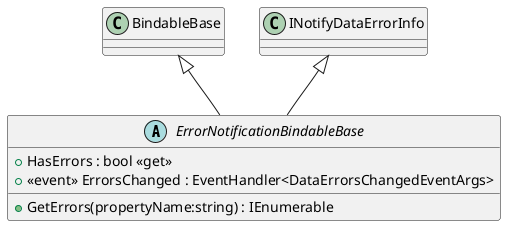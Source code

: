 @startuml
abstract class ErrorNotificationBindableBase {
    + HasErrors : bool <<get>>
    +  <<event>> ErrorsChanged : EventHandler<DataErrorsChangedEventArgs> 
    + GetErrors(propertyName:string) : IEnumerable
}
BindableBase <|-- ErrorNotificationBindableBase
INotifyDataErrorInfo <|-- ErrorNotificationBindableBase
@enduml
